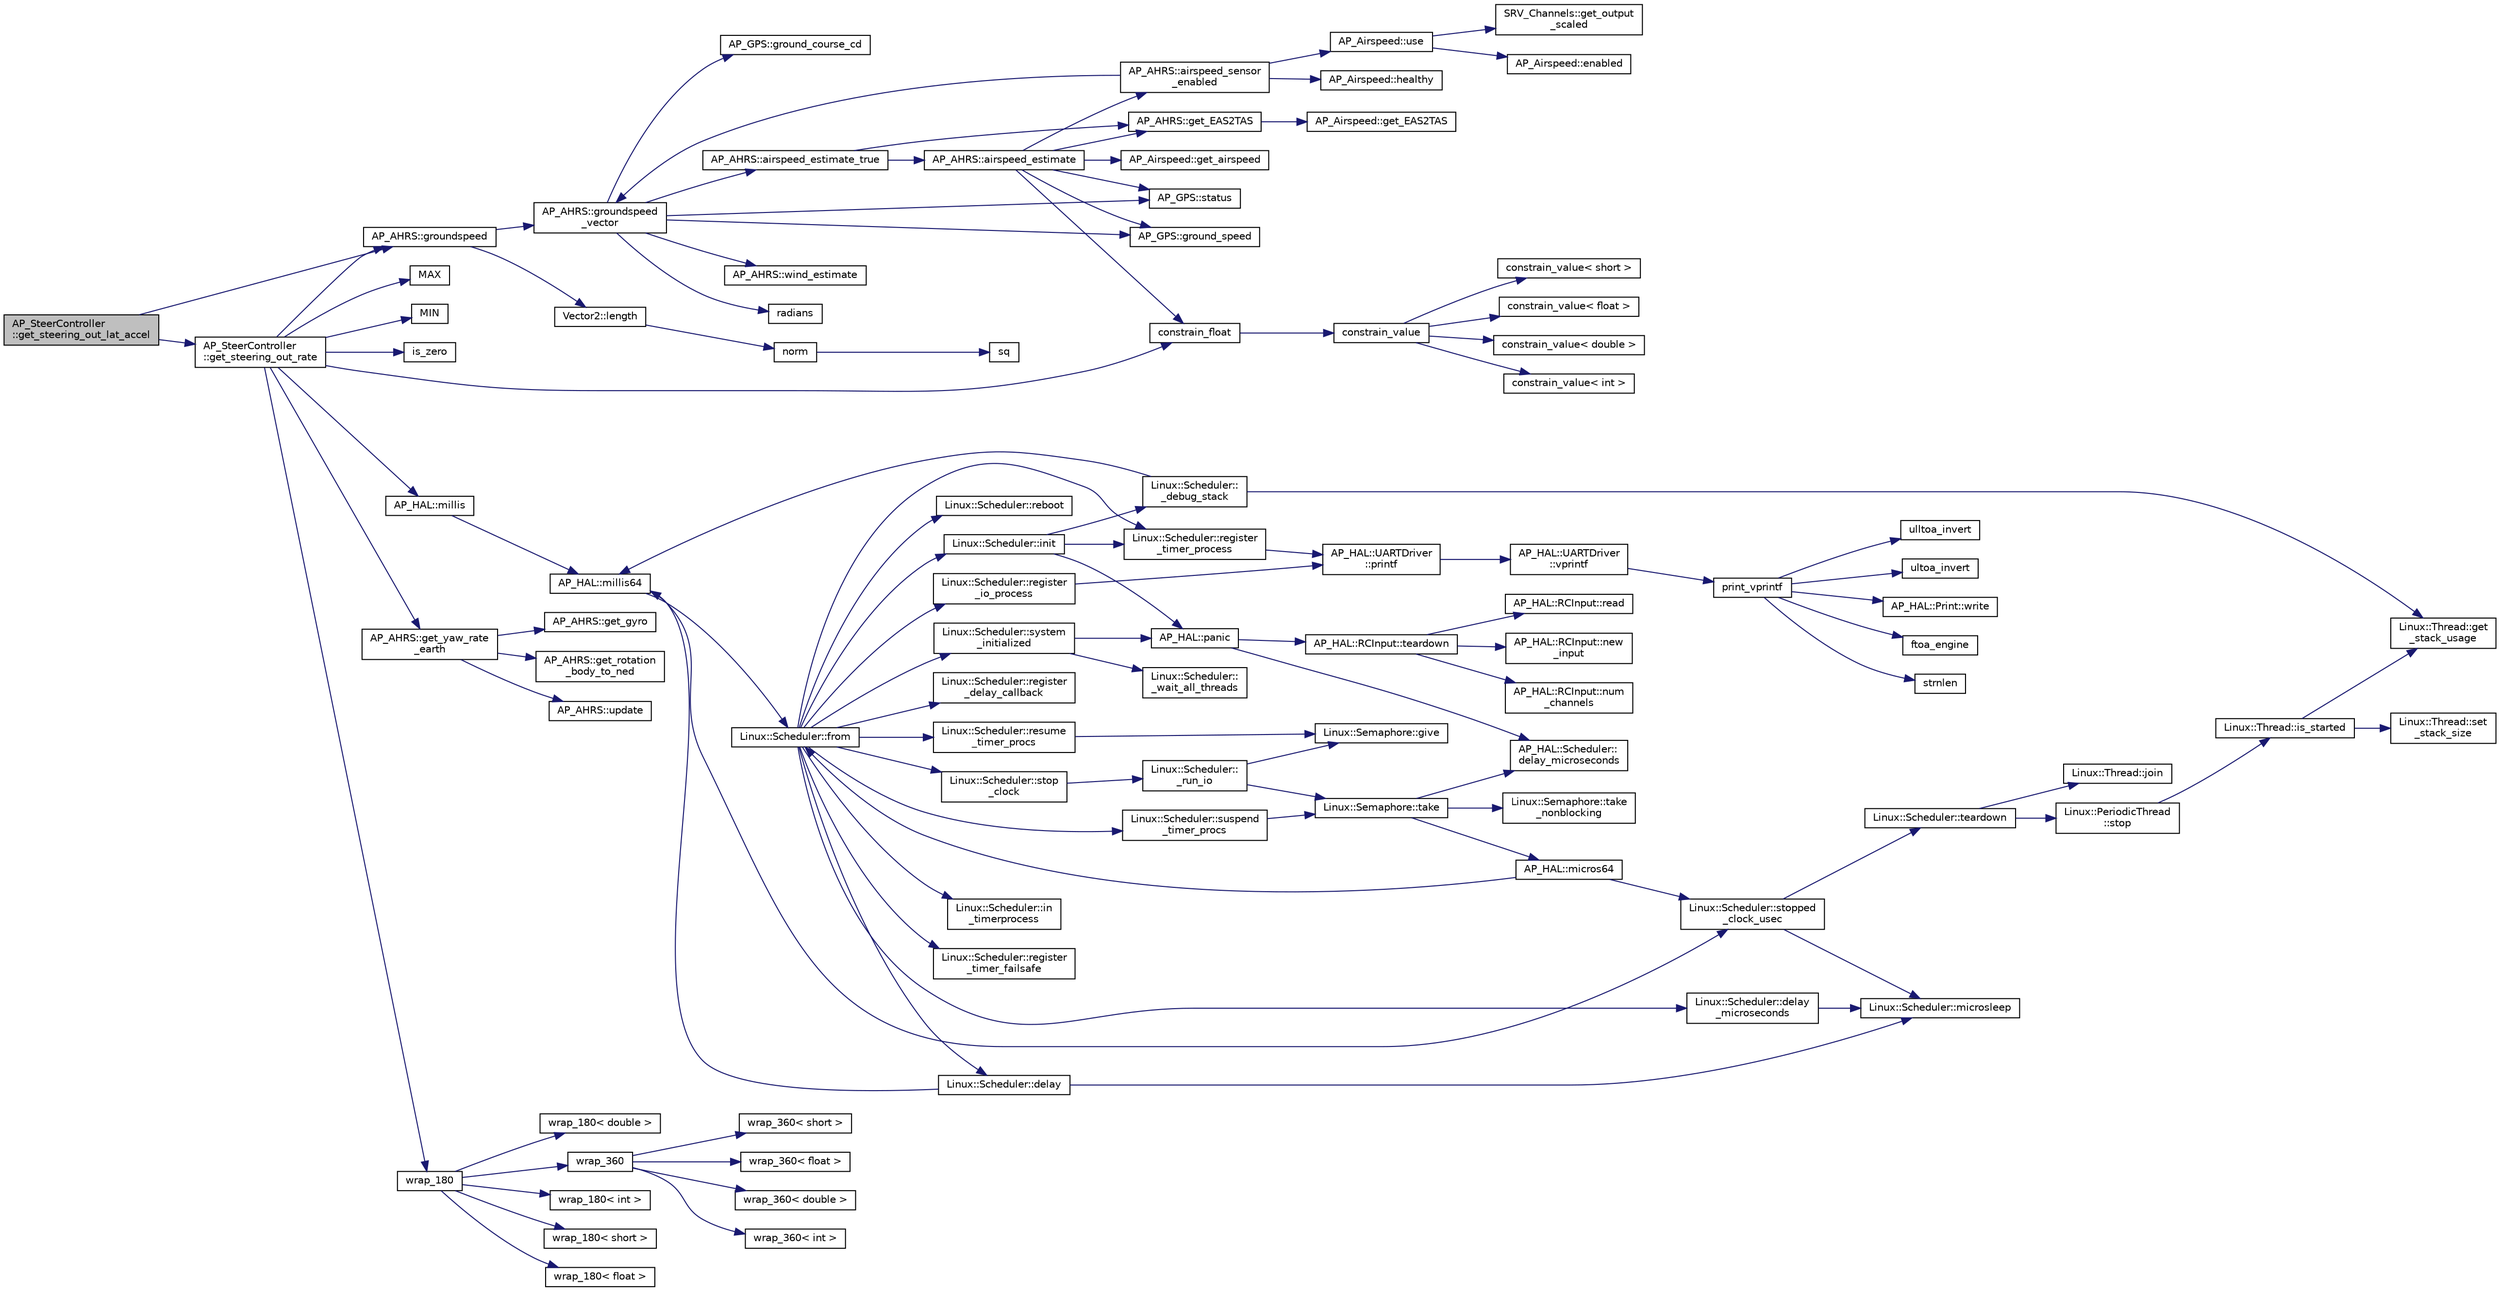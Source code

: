 digraph "AP_SteerController::get_steering_out_lat_accel"
{
 // INTERACTIVE_SVG=YES
  edge [fontname="Helvetica",fontsize="10",labelfontname="Helvetica",labelfontsize="10"];
  node [fontname="Helvetica",fontsize="10",shape=record];
  rankdir="LR";
  Node1 [label="AP_SteerController\l::get_steering_out_lat_accel",height=0.2,width=0.4,color="black", fillcolor="grey75", style="filled", fontcolor="black"];
  Node1 -> Node2 [color="midnightblue",fontsize="10",style="solid",fontname="Helvetica"];
  Node2 [label="AP_AHRS::groundspeed",height=0.2,width=0.4,color="black", fillcolor="white", style="filled",URL="$classAP__AHRS.html#a11efcc2b48256bf736f33ac26063ae16"];
  Node2 -> Node3 [color="midnightblue",fontsize="10",style="solid",fontname="Helvetica"];
  Node3 [label="AP_AHRS::groundspeed\l_vector",height=0.2,width=0.4,color="black", fillcolor="white", style="filled",URL="$classAP__AHRS.html#aa2fd48ce0265df723cc8d05bb2150749"];
  Node3 -> Node4 [color="midnightblue",fontsize="10",style="solid",fontname="Helvetica"];
  Node4 [label="AP_AHRS::airspeed_estimate_true",height=0.2,width=0.4,color="black", fillcolor="white", style="filled",URL="$classAP__AHRS.html#a1c783993c43f6d833d67cebea7e82a2c"];
  Node4 -> Node5 [color="midnightblue",fontsize="10",style="solid",fontname="Helvetica"];
  Node5 [label="AP_AHRS::airspeed_estimate",height=0.2,width=0.4,color="black", fillcolor="white", style="filled",URL="$classAP__AHRS.html#a39289d0dde31413ad172fcf2847fce4a"];
  Node5 -> Node6 [color="midnightblue",fontsize="10",style="solid",fontname="Helvetica"];
  Node6 [label="AP_AHRS::airspeed_sensor\l_enabled",height=0.2,width=0.4,color="black", fillcolor="white", style="filled",URL="$classAP__AHRS.html#a8691156c332da099e3f5952e72ae2a58"];
  Node6 -> Node7 [color="midnightblue",fontsize="10",style="solid",fontname="Helvetica"];
  Node7 [label="AP_Airspeed::use",height=0.2,width=0.4,color="black", fillcolor="white", style="filled",URL="$classAP__Airspeed.html#a6162295b433e3a863c0d4b9086b19014"];
  Node7 -> Node8 [color="midnightblue",fontsize="10",style="solid",fontname="Helvetica"];
  Node8 [label="AP_Airspeed::enabled",height=0.2,width=0.4,color="black", fillcolor="white", style="filled",URL="$classAP__Airspeed.html#a4721e9a79d9611e1f693d4850c07edc0"];
  Node7 -> Node9 [color="midnightblue",fontsize="10",style="solid",fontname="Helvetica"];
  Node9 [label="SRV_Channels::get_output\l_scaled",height=0.2,width=0.4,color="black", fillcolor="white", style="filled",URL="$classSRV__Channels.html#ad1738031466dbebfd16f7a2c564aeb25"];
  Node6 -> Node10 [color="midnightblue",fontsize="10",style="solid",fontname="Helvetica"];
  Node10 [label="AP_Airspeed::healthy",height=0.2,width=0.4,color="black", fillcolor="white", style="filled",URL="$classAP__Airspeed.html#acddaade777fa87d5b8c904c79be01204"];
  Node6 -> Node3 [color="midnightblue",fontsize="10",style="solid",fontname="Helvetica"];
  Node5 -> Node11 [color="midnightblue",fontsize="10",style="solid",fontname="Helvetica"];
  Node11 [label="AP_Airspeed::get_airspeed",height=0.2,width=0.4,color="black", fillcolor="white", style="filled",URL="$classAP__Airspeed.html#a1027b15b91e0af1dbfe8b999a88c8a25"];
  Node5 -> Node12 [color="midnightblue",fontsize="10",style="solid",fontname="Helvetica"];
  Node12 [label="AP_GPS::status",height=0.2,width=0.4,color="black", fillcolor="white", style="filled",URL="$classAP__GPS.html#a9093c8cf1d5a78ccd8677229bb314d37",tooltip="Query GPS status. "];
  Node5 -> Node13 [color="midnightblue",fontsize="10",style="solid",fontname="Helvetica"];
  Node13 [label="AP_GPS::ground_speed",height=0.2,width=0.4,color="black", fillcolor="white", style="filled",URL="$classAP__GPS.html#a426041563da447ec6e9cde1926a88fdb"];
  Node5 -> Node14 [color="midnightblue",fontsize="10",style="solid",fontname="Helvetica"];
  Node14 [label="AP_AHRS::get_EAS2TAS",height=0.2,width=0.4,color="black", fillcolor="white", style="filled",URL="$classAP__AHRS.html#a2648b5fc68b22e83205161cf1274939c"];
  Node14 -> Node15 [color="midnightblue",fontsize="10",style="solid",fontname="Helvetica"];
  Node15 [label="AP_Airspeed::get_EAS2TAS",height=0.2,width=0.4,color="black", fillcolor="white", style="filled",URL="$classAP__Airspeed.html#a9bb14f83815ed35b067dd2f4a7c1851f"];
  Node5 -> Node16 [color="midnightblue",fontsize="10",style="solid",fontname="Helvetica"];
  Node16 [label="constrain_float",height=0.2,width=0.4,color="black", fillcolor="white", style="filled",URL="$AP__Math_8h.html#ad525609d9dba6ffa556a0fbf08a3f9b4"];
  Node16 -> Node17 [color="midnightblue",fontsize="10",style="solid",fontname="Helvetica"];
  Node17 [label="constrain_value",height=0.2,width=0.4,color="black", fillcolor="white", style="filled",URL="$AP__Math_8h.html#a20e8f8671c282c69c1954652b6d61585"];
  Node17 -> Node18 [color="midnightblue",fontsize="10",style="solid",fontname="Helvetica"];
  Node18 [label="constrain_value\< int \>",height=0.2,width=0.4,color="black", fillcolor="white", style="filled",URL="$AP__Math_8cpp.html#a37e8e901754cb9c8e53a8e3030c82c50"];
  Node17 -> Node19 [color="midnightblue",fontsize="10",style="solid",fontname="Helvetica"];
  Node19 [label="constrain_value\< short \>",height=0.2,width=0.4,color="black", fillcolor="white", style="filled",URL="$AP__Math_8cpp.html#afdbe107ec1987d318a6347816fbf2b89"];
  Node17 -> Node20 [color="midnightblue",fontsize="10",style="solid",fontname="Helvetica"];
  Node20 [label="constrain_value\< float \>",height=0.2,width=0.4,color="black", fillcolor="white", style="filled",URL="$AP__Math_8cpp.html#ae6c621670c214da687de21d4e3a92587"];
  Node17 -> Node21 [color="midnightblue",fontsize="10",style="solid",fontname="Helvetica"];
  Node21 [label="constrain_value\< double \>",height=0.2,width=0.4,color="black", fillcolor="white", style="filled",URL="$AP__Math_8cpp.html#afe3990b00e9abc43fa97dfaf8e32f5c4"];
  Node4 -> Node14 [color="midnightblue",fontsize="10",style="solid",fontname="Helvetica"];
  Node3 -> Node12 [color="midnightblue",fontsize="10",style="solid",fontname="Helvetica"];
  Node3 -> Node22 [color="midnightblue",fontsize="10",style="solid",fontname="Helvetica"];
  Node22 [label="AP_AHRS::wind_estimate",height=0.2,width=0.4,color="black", fillcolor="white", style="filled",URL="$classAP__AHRS.html#a4cdb54b496f9381a4c629cf0b10c8f8a"];
  Node3 -> Node23 [color="midnightblue",fontsize="10",style="solid",fontname="Helvetica"];
  Node23 [label="radians",height=0.2,width=0.4,color="black", fillcolor="white", style="filled",URL="$AP__Math_8h.html#a75b14352ec1c95a8276af9a0813cfdc3"];
  Node3 -> Node24 [color="midnightblue",fontsize="10",style="solid",fontname="Helvetica"];
  Node24 [label="AP_GPS::ground_course_cd",height=0.2,width=0.4,color="black", fillcolor="white", style="filled",URL="$classAP__GPS.html#a94caaa8676fecb6c0c4a8a58eea3b106"];
  Node3 -> Node13 [color="midnightblue",fontsize="10",style="solid",fontname="Helvetica"];
  Node2 -> Node25 [color="midnightblue",fontsize="10",style="solid",fontname="Helvetica"];
  Node25 [label="Vector2::length",height=0.2,width=0.4,color="black", fillcolor="white", style="filled",URL="$structVector2.html#ad8ebafde96f43521d3647e2552387529"];
  Node25 -> Node26 [color="midnightblue",fontsize="10",style="solid",fontname="Helvetica"];
  Node26 [label="norm",height=0.2,width=0.4,color="black", fillcolor="white", style="filled",URL="$AP__Math_8h.html#adc76d4a5e5c9ae8cb7ab17b55c40d636"];
  Node26 -> Node27 [color="midnightblue",fontsize="10",style="solid",fontname="Helvetica"];
  Node27 [label="sq",height=0.2,width=0.4,color="black", fillcolor="white", style="filled",URL="$AP__Math_8h.html#a0375e3d67fd3911cacee5c3e1408c0f2"];
  Node1 -> Node28 [color="midnightblue",fontsize="10",style="solid",fontname="Helvetica"];
  Node28 [label="AP_SteerController\l::get_steering_out_rate",height=0.2,width=0.4,color="black", fillcolor="white", style="filled",URL="$classAP__SteerController.html#aaf42965b867c847976199bb550f7a529"];
  Node28 -> Node29 [color="midnightblue",fontsize="10",style="solid",fontname="Helvetica"];
  Node29 [label="AP_HAL::millis",height=0.2,width=0.4,color="black", fillcolor="white", style="filled",URL="$namespaceAP__HAL.html#a77dffbb18891996280308e21316ec186"];
  Node29 -> Node30 [color="midnightblue",fontsize="10",style="solid",fontname="Helvetica"];
  Node30 [label="AP_HAL::millis64",height=0.2,width=0.4,color="black", fillcolor="white", style="filled",URL="$namespaceAP__HAL.html#a59336c5fceaf28a76d1df1581a87a25d"];
  Node30 -> Node31 [color="midnightblue",fontsize="10",style="solid",fontname="Helvetica"];
  Node31 [label="Linux::Scheduler::from",height=0.2,width=0.4,color="black", fillcolor="white", style="filled",URL="$classLinux_1_1Scheduler.html#a53ecaae0fdc72f85bd57c4b0cff93653"];
  Node31 -> Node32 [color="midnightblue",fontsize="10",style="solid",fontname="Helvetica"];
  Node32 [label="Linux::Scheduler::init",height=0.2,width=0.4,color="black", fillcolor="white", style="filled",URL="$classLinux_1_1Scheduler.html#a3d77c332e051c28c83fb07757e7100bd"];
  Node32 -> Node33 [color="midnightblue",fontsize="10",style="solid",fontname="Helvetica"];
  Node33 [label="AP_HAL::panic",height=0.2,width=0.4,color="black", fillcolor="white", style="filled",URL="$namespaceAP__HAL.html#a71832f03d849a0c088f04fc98d3c8143"];
  Node33 -> Node34 [color="midnightblue",fontsize="10",style="solid",fontname="Helvetica"];
  Node34 [label="AP_HAL::RCInput::teardown",height=0.2,width=0.4,color="black", fillcolor="white", style="filled",URL="$classAP__HAL_1_1RCInput.html#a2bea13d38f2b9ae8bf5193a3a69f0a31"];
  Node34 -> Node35 [color="midnightblue",fontsize="10",style="solid",fontname="Helvetica"];
  Node35 [label="AP_HAL::RCInput::new\l_input",height=0.2,width=0.4,color="black", fillcolor="white", style="filled",URL="$classAP__HAL_1_1RCInput.html#aee1fade33080edef83dd7db0fad0f7da"];
  Node34 -> Node36 [color="midnightblue",fontsize="10",style="solid",fontname="Helvetica"];
  Node36 [label="AP_HAL::RCInput::num\l_channels",height=0.2,width=0.4,color="black", fillcolor="white", style="filled",URL="$classAP__HAL_1_1RCInput.html#ae55f959c6115c1f41783af3a2b6c4fcd"];
  Node34 -> Node37 [color="midnightblue",fontsize="10",style="solid",fontname="Helvetica"];
  Node37 [label="AP_HAL::RCInput::read",height=0.2,width=0.4,color="black", fillcolor="white", style="filled",URL="$classAP__HAL_1_1RCInput.html#a078fd7e6d2e6a899009ec674a8e03498"];
  Node33 -> Node38 [color="midnightblue",fontsize="10",style="solid",fontname="Helvetica"];
  Node38 [label="AP_HAL::Scheduler::\ldelay_microseconds",height=0.2,width=0.4,color="black", fillcolor="white", style="filled",URL="$classAP__HAL_1_1Scheduler.html#a78c4f1b1f192ac1c99544b6cc8f099b0"];
  Node32 -> Node39 [color="midnightblue",fontsize="10",style="solid",fontname="Helvetica"];
  Node39 [label="Linux::Scheduler::register\l_timer_process",height=0.2,width=0.4,color="black", fillcolor="white", style="filled",URL="$classLinux_1_1Scheduler.html#a02a34a123dfebaf360f7010745e1e646"];
  Node39 -> Node40 [color="midnightblue",fontsize="10",style="solid",fontname="Helvetica"];
  Node40 [label="AP_HAL::UARTDriver\l::printf",height=0.2,width=0.4,color="black", fillcolor="white", style="filled",URL="$classAP__HAL_1_1UARTDriver.html#a6ceedc792594e59fc7d80b39a435f027"];
  Node40 -> Node41 [color="midnightblue",fontsize="10",style="solid",fontname="Helvetica"];
  Node41 [label="AP_HAL::UARTDriver\l::vprintf",height=0.2,width=0.4,color="black", fillcolor="white", style="filled",URL="$classAP__HAL_1_1UARTDriver.html#aa8abfb6d6641299472c29ac1edde559f"];
  Node41 -> Node42 [color="midnightblue",fontsize="10",style="solid",fontname="Helvetica"];
  Node42 [label="print_vprintf",height=0.2,width=0.4,color="black", fillcolor="white", style="filled",URL="$print__vprintf_8cpp.html#a1534eaeab54696df96975b56d9f49212"];
  Node42 -> Node43 [color="midnightblue",fontsize="10",style="solid",fontname="Helvetica"];
  Node43 [label="AP_HAL::Print::write",height=0.2,width=0.4,color="black", fillcolor="white", style="filled",URL="$classAP__HAL_1_1Print.html#acc65391952a43334f8f5c9bef341f501"];
  Node42 -> Node44 [color="midnightblue",fontsize="10",style="solid",fontname="Helvetica"];
  Node44 [label="ftoa_engine",height=0.2,width=0.4,color="black", fillcolor="white", style="filled",URL="$ftoa__engine_8cpp.html#a1c28234da8f20b43c85890d4bb452947"];
  Node42 -> Node45 [color="midnightblue",fontsize="10",style="solid",fontname="Helvetica"];
  Node45 [label="strnlen",height=0.2,width=0.4,color="black", fillcolor="white", style="filled",URL="$replace_8cpp.html#a880bcc7b85a09e6254691bebd5344b51"];
  Node42 -> Node46 [color="midnightblue",fontsize="10",style="solid",fontname="Helvetica"];
  Node46 [label="ulltoa_invert",height=0.2,width=0.4,color="black", fillcolor="white", style="filled",URL="$utoa__invert_8cpp.html#a34926f552460b47c414ec4d83b32815c"];
  Node42 -> Node47 [color="midnightblue",fontsize="10",style="solid",fontname="Helvetica"];
  Node47 [label="ultoa_invert",height=0.2,width=0.4,color="black", fillcolor="white", style="filled",URL="$utoa__invert_8cpp.html#a5d99bba8e697c1e11da489d88fca8559"];
  Node32 -> Node48 [color="midnightblue",fontsize="10",style="solid",fontname="Helvetica"];
  Node48 [label="Linux::Scheduler::\l_debug_stack",height=0.2,width=0.4,color="black", fillcolor="white", style="filled",URL="$classLinux_1_1Scheduler.html#a163eb7b285c95b1b1d036fc61d723910"];
  Node48 -> Node30 [color="midnightblue",fontsize="10",style="solid",fontname="Helvetica"];
  Node48 -> Node49 [color="midnightblue",fontsize="10",style="solid",fontname="Helvetica"];
  Node49 [label="Linux::Thread::get\l_stack_usage",height=0.2,width=0.4,color="black", fillcolor="white", style="filled",URL="$classLinux_1_1Thread.html#a6884970a0811ae21953c57fb98aa6e96"];
  Node31 -> Node50 [color="midnightblue",fontsize="10",style="solid",fontname="Helvetica"];
  Node50 [label="Linux::Scheduler::delay",height=0.2,width=0.4,color="black", fillcolor="white", style="filled",URL="$classLinux_1_1Scheduler.html#a14f3239ecbb9889823b20dc9de655c2f"];
  Node50 -> Node30 [color="midnightblue",fontsize="10",style="solid",fontname="Helvetica"];
  Node50 -> Node51 [color="midnightblue",fontsize="10",style="solid",fontname="Helvetica"];
  Node51 [label="Linux::Scheduler::microsleep",height=0.2,width=0.4,color="black", fillcolor="white", style="filled",URL="$classLinux_1_1Scheduler.html#a647872aff158b510c56862f51f951538"];
  Node31 -> Node52 [color="midnightblue",fontsize="10",style="solid",fontname="Helvetica"];
  Node52 [label="Linux::Scheduler::delay\l_microseconds",height=0.2,width=0.4,color="black", fillcolor="white", style="filled",URL="$classLinux_1_1Scheduler.html#a4cffd5bcba0175bf49c7aa75ff3bf09a"];
  Node52 -> Node51 [color="midnightblue",fontsize="10",style="solid",fontname="Helvetica"];
  Node31 -> Node53 [color="midnightblue",fontsize="10",style="solid",fontname="Helvetica"];
  Node53 [label="Linux::Scheduler::register\l_delay_callback",height=0.2,width=0.4,color="black", fillcolor="white", style="filled",URL="$classLinux_1_1Scheduler.html#a5cb50b637d5fd3e5f9220bc23db0fb3f"];
  Node31 -> Node39 [color="midnightblue",fontsize="10",style="solid",fontname="Helvetica"];
  Node31 -> Node54 [color="midnightblue",fontsize="10",style="solid",fontname="Helvetica"];
  Node54 [label="Linux::Scheduler::register\l_io_process",height=0.2,width=0.4,color="black", fillcolor="white", style="filled",URL="$classLinux_1_1Scheduler.html#aa2be97cb8686d72cc322fb38f69a940c"];
  Node54 -> Node40 [color="midnightblue",fontsize="10",style="solid",fontname="Helvetica"];
  Node31 -> Node55 [color="midnightblue",fontsize="10",style="solid",fontname="Helvetica"];
  Node55 [label="Linux::Scheduler::suspend\l_timer_procs",height=0.2,width=0.4,color="black", fillcolor="white", style="filled",URL="$classLinux_1_1Scheduler.html#abba967d02c28cb0b16a7cebbff9bc6d6"];
  Node55 -> Node56 [color="midnightblue",fontsize="10",style="solid",fontname="Helvetica"];
  Node56 [label="Linux::Semaphore::take",height=0.2,width=0.4,color="black", fillcolor="white", style="filled",URL="$classLinux_1_1Semaphore.html#afc4c8706abb7e68aa4001ea372dc614e"];
  Node56 -> Node57 [color="midnightblue",fontsize="10",style="solid",fontname="Helvetica"];
  Node57 [label="Linux::Semaphore::take\l_nonblocking",height=0.2,width=0.4,color="black", fillcolor="white", style="filled",URL="$classLinux_1_1Semaphore.html#a561b4f40f3a76335f1a686c2aed526f9"];
  Node56 -> Node58 [color="midnightblue",fontsize="10",style="solid",fontname="Helvetica"];
  Node58 [label="AP_HAL::micros64",height=0.2,width=0.4,color="black", fillcolor="white", style="filled",URL="$namespaceAP__HAL.html#a7aa0ce7625c9680e30ff4a99940907a5"];
  Node58 -> Node31 [color="midnightblue",fontsize="10",style="solid",fontname="Helvetica"];
  Node58 -> Node59 [color="midnightblue",fontsize="10",style="solid",fontname="Helvetica"];
  Node59 [label="Linux::Scheduler::stopped\l_clock_usec",height=0.2,width=0.4,color="black", fillcolor="white", style="filled",URL="$classLinux_1_1Scheduler.html#a682b4c34f330f66db5ab4aa5d96e13f9"];
  Node59 -> Node51 [color="midnightblue",fontsize="10",style="solid",fontname="Helvetica"];
  Node59 -> Node60 [color="midnightblue",fontsize="10",style="solid",fontname="Helvetica"];
  Node60 [label="Linux::Scheduler::teardown",height=0.2,width=0.4,color="black", fillcolor="white", style="filled",URL="$classLinux_1_1Scheduler.html#ab373a83d818679432520ea881044b2a7"];
  Node60 -> Node61 [color="midnightblue",fontsize="10",style="solid",fontname="Helvetica"];
  Node61 [label="Linux::PeriodicThread\l::stop",height=0.2,width=0.4,color="black", fillcolor="white", style="filled",URL="$classLinux_1_1PeriodicThread.html#a136aaf6e713f63b246fc4a2905e6e9a1"];
  Node61 -> Node62 [color="midnightblue",fontsize="10",style="solid",fontname="Helvetica"];
  Node62 [label="Linux::Thread::is_started",height=0.2,width=0.4,color="black", fillcolor="white", style="filled",URL="$classLinux_1_1Thread.html#a240d7b48a9a8eb43638f67295a1819e5"];
  Node62 -> Node49 [color="midnightblue",fontsize="10",style="solid",fontname="Helvetica"];
  Node62 -> Node63 [color="midnightblue",fontsize="10",style="solid",fontname="Helvetica"];
  Node63 [label="Linux::Thread::set\l_stack_size",height=0.2,width=0.4,color="black", fillcolor="white", style="filled",URL="$classLinux_1_1Thread.html#a8d3282b714faaf68eae534e9276419f0"];
  Node60 -> Node64 [color="midnightblue",fontsize="10",style="solid",fontname="Helvetica"];
  Node64 [label="Linux::Thread::join",height=0.2,width=0.4,color="black", fillcolor="white", style="filled",URL="$classLinux_1_1Thread.html#a32b7d184279634922e2f3b23b584fbcd"];
  Node56 -> Node38 [color="midnightblue",fontsize="10",style="solid",fontname="Helvetica"];
  Node31 -> Node65 [color="midnightblue",fontsize="10",style="solid",fontname="Helvetica"];
  Node65 [label="Linux::Scheduler::resume\l_timer_procs",height=0.2,width=0.4,color="black", fillcolor="white", style="filled",URL="$classLinux_1_1Scheduler.html#aee4e701b92cb4721c4de1bfcdcded70c"];
  Node65 -> Node66 [color="midnightblue",fontsize="10",style="solid",fontname="Helvetica"];
  Node66 [label="Linux::Semaphore::give",height=0.2,width=0.4,color="black", fillcolor="white", style="filled",URL="$classLinux_1_1Semaphore.html#a216f91636f64b57b59d43ef64af91624"];
  Node31 -> Node67 [color="midnightblue",fontsize="10",style="solid",fontname="Helvetica"];
  Node67 [label="Linux::Scheduler::in\l_timerprocess",height=0.2,width=0.4,color="black", fillcolor="white", style="filled",URL="$classLinux_1_1Scheduler.html#af23753e7c6bfa97553db215a64235455"];
  Node31 -> Node68 [color="midnightblue",fontsize="10",style="solid",fontname="Helvetica"];
  Node68 [label="Linux::Scheduler::register\l_timer_failsafe",height=0.2,width=0.4,color="black", fillcolor="white", style="filled",URL="$classLinux_1_1Scheduler.html#ac193459e3575c7a0588fdc72250c2044"];
  Node31 -> Node69 [color="midnightblue",fontsize="10",style="solid",fontname="Helvetica"];
  Node69 [label="Linux::Scheduler::system\l_initialized",height=0.2,width=0.4,color="black", fillcolor="white", style="filled",URL="$classLinux_1_1Scheduler.html#ad6070a7ee637adf5101b1e6b6efbf8f6"];
  Node69 -> Node33 [color="midnightblue",fontsize="10",style="solid",fontname="Helvetica"];
  Node69 -> Node70 [color="midnightblue",fontsize="10",style="solid",fontname="Helvetica"];
  Node70 [label="Linux::Scheduler::\l_wait_all_threads",height=0.2,width=0.4,color="black", fillcolor="white", style="filled",URL="$classLinux_1_1Scheduler.html#ac52c8da3f1f4fd79c50bd64379daf399"];
  Node31 -> Node71 [color="midnightblue",fontsize="10",style="solid",fontname="Helvetica"];
  Node71 [label="Linux::Scheduler::reboot",height=0.2,width=0.4,color="black", fillcolor="white", style="filled",URL="$classLinux_1_1Scheduler.html#ae72cfa66c849ffd882ef518c35c71e69"];
  Node31 -> Node72 [color="midnightblue",fontsize="10",style="solid",fontname="Helvetica"];
  Node72 [label="Linux::Scheduler::stop\l_clock",height=0.2,width=0.4,color="black", fillcolor="white", style="filled",URL="$classLinux_1_1Scheduler.html#a392aebafcdfe9a812e4db4b7a9dcce9c"];
  Node72 -> Node73 [color="midnightblue",fontsize="10",style="solid",fontname="Helvetica"];
  Node73 [label="Linux::Scheduler::\l_run_io",height=0.2,width=0.4,color="black", fillcolor="white", style="filled",URL="$classLinux_1_1Scheduler.html#a70b024d7d0886bf47b46cc3ee310d638"];
  Node73 -> Node56 [color="midnightblue",fontsize="10",style="solid",fontname="Helvetica"];
  Node73 -> Node66 [color="midnightblue",fontsize="10",style="solid",fontname="Helvetica"];
  Node30 -> Node59 [color="midnightblue",fontsize="10",style="solid",fontname="Helvetica"];
  Node28 -> Node2 [color="midnightblue",fontsize="10",style="solid",fontname="Helvetica"];
  Node28 -> Node74 [color="midnightblue",fontsize="10",style="solid",fontname="Helvetica"];
  Node74 [label="AP_AHRS::get_yaw_rate\l_earth",height=0.2,width=0.4,color="black", fillcolor="white", style="filled",URL="$classAP__AHRS.html#a26a38955546934cac5b94125ebf87cfe"];
  Node74 -> Node75 [color="midnightblue",fontsize="10",style="solid",fontname="Helvetica"];
  Node75 [label="AP_AHRS::get_gyro",height=0.2,width=0.4,color="black", fillcolor="white", style="filled",URL="$classAP__AHRS.html#a73669ea2a3cea5b5348915f7a333f840"];
  Node74 -> Node76 [color="midnightblue",fontsize="10",style="solid",fontname="Helvetica"];
  Node76 [label="AP_AHRS::get_rotation\l_body_to_ned",height=0.2,width=0.4,color="black", fillcolor="white", style="filled",URL="$classAP__AHRS.html#a8a1988bb283c488c86b329be18271fbf"];
  Node74 -> Node77 [color="midnightblue",fontsize="10",style="solid",fontname="Helvetica"];
  Node77 [label="AP_AHRS::update",height=0.2,width=0.4,color="black", fillcolor="white", style="filled",URL="$classAP__AHRS.html#aaf44e3b7ec4cd8cee9b3ce15491b2a66"];
  Node28 -> Node78 [color="midnightblue",fontsize="10",style="solid",fontname="Helvetica"];
  Node78 [label="wrap_180",height=0.2,width=0.4,color="black", fillcolor="white", style="filled",URL="$AP__Math_8cpp.html#a603d717bc95dd546b9e2c4da57b88a39"];
  Node78 -> Node79 [color="midnightblue",fontsize="10",style="solid",fontname="Helvetica"];
  Node79 [label="wrap_360",height=0.2,width=0.4,color="black", fillcolor="white", style="filled",URL="$AP__Math_8cpp.html#aac44349f9b159f31fc43fe924d52f7fc"];
  Node79 -> Node80 [color="midnightblue",fontsize="10",style="solid",fontname="Helvetica"];
  Node80 [label="wrap_360\< int \>",height=0.2,width=0.4,color="black", fillcolor="white", style="filled",URL="$AP__Math_8cpp.html#ad909fc5c89c69617f13018963a685bd5"];
  Node79 -> Node81 [color="midnightblue",fontsize="10",style="solid",fontname="Helvetica"];
  Node81 [label="wrap_360\< short \>",height=0.2,width=0.4,color="black", fillcolor="white", style="filled",URL="$AP__Math_8cpp.html#a3c6b3854a342ae989b7c2296b4c6c6ec"];
  Node79 -> Node82 [color="midnightblue",fontsize="10",style="solid",fontname="Helvetica"];
  Node82 [label="wrap_360\< float \>",height=0.2,width=0.4,color="black", fillcolor="white", style="filled",URL="$AP__Math_8cpp.html#ad75d42039e8eda0c32431b8882b46fc4"];
  Node79 -> Node83 [color="midnightblue",fontsize="10",style="solid",fontname="Helvetica"];
  Node83 [label="wrap_360\< double \>",height=0.2,width=0.4,color="black", fillcolor="white", style="filled",URL="$AP__Math_8cpp.html#aaf5c8a69731644be38edeaedbd1b1c8d"];
  Node78 -> Node84 [color="midnightblue",fontsize="10",style="solid",fontname="Helvetica"];
  Node84 [label="wrap_180\< int \>",height=0.2,width=0.4,color="black", fillcolor="white", style="filled",URL="$AP__Math_8cpp.html#a02a2cf5a700e31fcf6b444311939d6f8"];
  Node78 -> Node85 [color="midnightblue",fontsize="10",style="solid",fontname="Helvetica"];
  Node85 [label="wrap_180\< short \>",height=0.2,width=0.4,color="black", fillcolor="white", style="filled",URL="$AP__Math_8cpp.html#a3a086dd71d651cf1d4a28ec87decb8b0"];
  Node78 -> Node86 [color="midnightblue",fontsize="10",style="solid",fontname="Helvetica"];
  Node86 [label="wrap_180\< float \>",height=0.2,width=0.4,color="black", fillcolor="white", style="filled",URL="$AP__Math_8cpp.html#abfa396c065d0b24a9fd841beb6404a7b"];
  Node78 -> Node87 [color="midnightblue",fontsize="10",style="solid",fontname="Helvetica"];
  Node87 [label="wrap_180\< double \>",height=0.2,width=0.4,color="black", fillcolor="white", style="filled",URL="$AP__Math_8cpp.html#addf2d396e8779d86f1296f2fecf105e4"];
  Node28 -> Node88 [color="midnightblue",fontsize="10",style="solid",fontname="Helvetica"];
  Node88 [label="MAX",height=0.2,width=0.4,color="black", fillcolor="white", style="filled",URL="$AP__Math_8h.html#a5c0b5c82749ac54970b2699d3c10ee9b"];
  Node28 -> Node89 [color="midnightblue",fontsize="10",style="solid",fontname="Helvetica"];
  Node89 [label="MIN",height=0.2,width=0.4,color="black", fillcolor="white", style="filled",URL="$AP__Math_8h.html#a6b187a3fa1e9f663e89175e7e8e213d6"];
  Node28 -> Node16 [color="midnightblue",fontsize="10",style="solid",fontname="Helvetica"];
  Node28 -> Node90 [color="midnightblue",fontsize="10",style="solid",fontname="Helvetica"];
  Node90 [label="is_zero",height=0.2,width=0.4,color="black", fillcolor="white", style="filled",URL="$AP__Math_8h.html#a2a12cce483e9b870da70d30406d82c60"];
}

